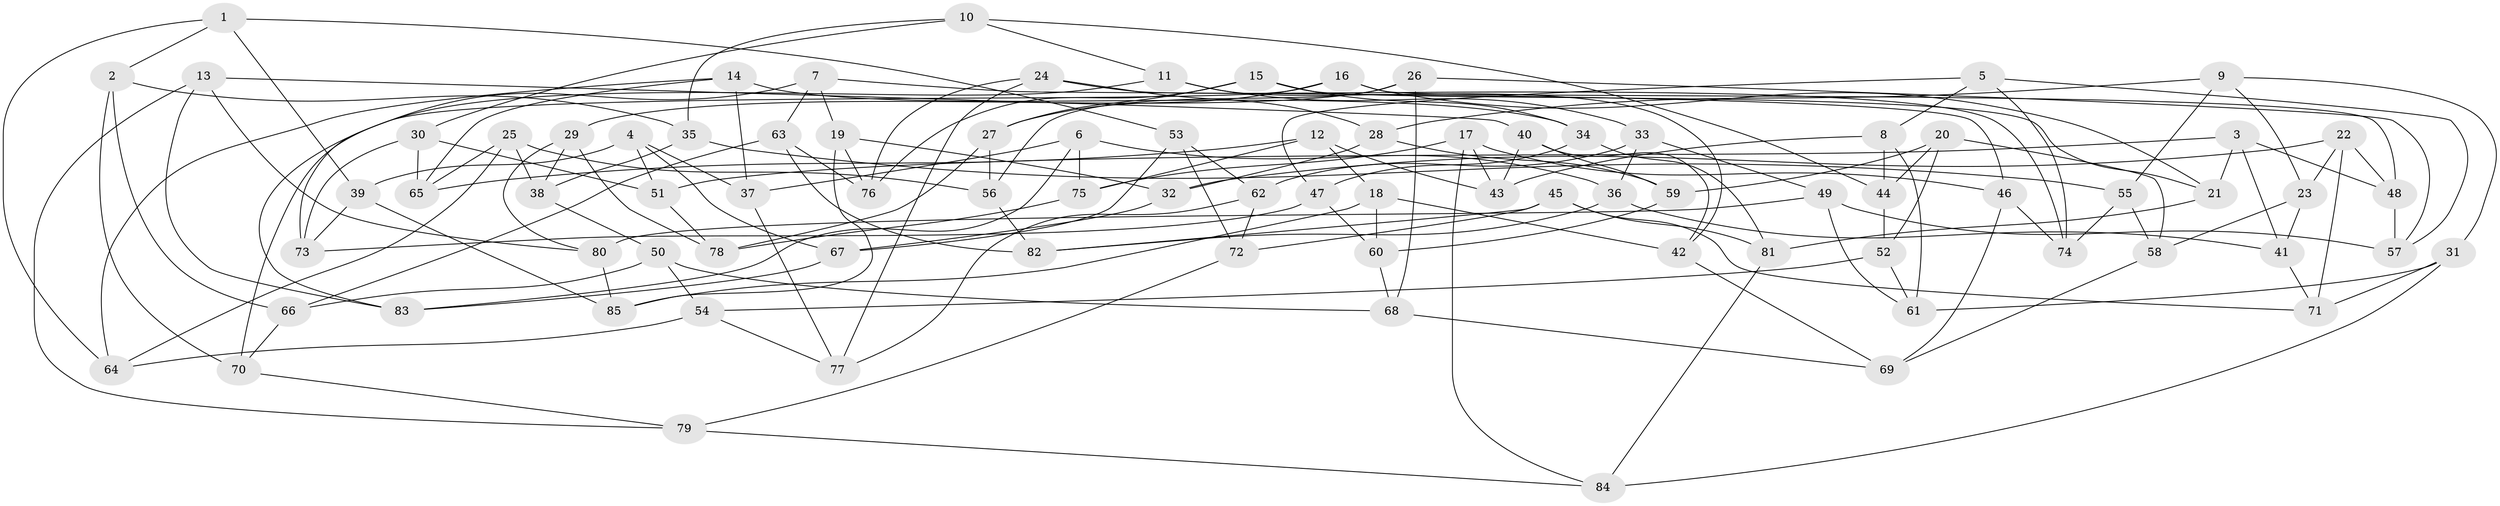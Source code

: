 // Generated by graph-tools (version 1.1) at 2025/37/03/09/25 02:37:56]
// undirected, 85 vertices, 170 edges
graph export_dot {
graph [start="1"]
  node [color=gray90,style=filled];
  1;
  2;
  3;
  4;
  5;
  6;
  7;
  8;
  9;
  10;
  11;
  12;
  13;
  14;
  15;
  16;
  17;
  18;
  19;
  20;
  21;
  22;
  23;
  24;
  25;
  26;
  27;
  28;
  29;
  30;
  31;
  32;
  33;
  34;
  35;
  36;
  37;
  38;
  39;
  40;
  41;
  42;
  43;
  44;
  45;
  46;
  47;
  48;
  49;
  50;
  51;
  52;
  53;
  54;
  55;
  56;
  57;
  58;
  59;
  60;
  61;
  62;
  63;
  64;
  65;
  66;
  67;
  68;
  69;
  70;
  71;
  72;
  73;
  74;
  75;
  76;
  77;
  78;
  79;
  80;
  81;
  82;
  83;
  84;
  85;
  1 -- 39;
  1 -- 2;
  1 -- 64;
  1 -- 53;
  2 -- 70;
  2 -- 66;
  2 -- 35;
  3 -- 51;
  3 -- 21;
  3 -- 41;
  3 -- 48;
  4 -- 67;
  4 -- 51;
  4 -- 39;
  4 -- 37;
  5 -- 74;
  5 -- 8;
  5 -- 57;
  5 -- 47;
  6 -- 83;
  6 -- 75;
  6 -- 36;
  6 -- 37;
  7 -- 63;
  7 -- 73;
  7 -- 46;
  7 -- 19;
  8 -- 43;
  8 -- 44;
  8 -- 61;
  9 -- 55;
  9 -- 28;
  9 -- 23;
  9 -- 31;
  10 -- 35;
  10 -- 30;
  10 -- 44;
  10 -- 11;
  11 -- 33;
  11 -- 83;
  11 -- 42;
  12 -- 43;
  12 -- 18;
  12 -- 65;
  12 -- 75;
  13 -- 80;
  13 -- 83;
  13 -- 40;
  13 -- 79;
  14 -- 34;
  14 -- 37;
  14 -- 65;
  14 -- 64;
  15 -- 76;
  15 -- 34;
  15 -- 27;
  15 -- 21;
  16 -- 48;
  16 -- 21;
  16 -- 70;
  16 -- 27;
  17 -- 46;
  17 -- 43;
  17 -- 84;
  17 -- 75;
  18 -- 60;
  18 -- 85;
  18 -- 42;
  19 -- 76;
  19 -- 32;
  19 -- 85;
  20 -- 44;
  20 -- 52;
  20 -- 59;
  20 -- 58;
  21 -- 81;
  22 -- 71;
  22 -- 32;
  22 -- 48;
  22 -- 23;
  23 -- 58;
  23 -- 41;
  24 -- 77;
  24 -- 28;
  24 -- 76;
  24 -- 74;
  25 -- 56;
  25 -- 38;
  25 -- 64;
  25 -- 65;
  26 -- 56;
  26 -- 29;
  26 -- 57;
  26 -- 68;
  27 -- 78;
  27 -- 56;
  28 -- 59;
  28 -- 32;
  29 -- 80;
  29 -- 38;
  29 -- 78;
  30 -- 51;
  30 -- 73;
  30 -- 65;
  31 -- 84;
  31 -- 71;
  31 -- 61;
  32 -- 67;
  33 -- 62;
  33 -- 49;
  33 -- 36;
  34 -- 47;
  34 -- 81;
  35 -- 38;
  35 -- 55;
  36 -- 41;
  36 -- 82;
  37 -- 77;
  38 -- 50;
  39 -- 85;
  39 -- 73;
  40 -- 59;
  40 -- 43;
  40 -- 42;
  41 -- 71;
  42 -- 69;
  44 -- 52;
  45 -- 72;
  45 -- 71;
  45 -- 82;
  45 -- 81;
  46 -- 69;
  46 -- 74;
  47 -- 60;
  47 -- 73;
  48 -- 57;
  49 -- 80;
  49 -- 57;
  49 -- 61;
  50 -- 66;
  50 -- 68;
  50 -- 54;
  51 -- 78;
  52 -- 61;
  52 -- 54;
  53 -- 62;
  53 -- 72;
  53 -- 67;
  54 -- 77;
  54 -- 64;
  55 -- 58;
  55 -- 74;
  56 -- 82;
  58 -- 69;
  59 -- 60;
  60 -- 68;
  62 -- 77;
  62 -- 72;
  63 -- 76;
  63 -- 82;
  63 -- 66;
  66 -- 70;
  67 -- 83;
  68 -- 69;
  70 -- 79;
  72 -- 79;
  75 -- 78;
  79 -- 84;
  80 -- 85;
  81 -- 84;
}
